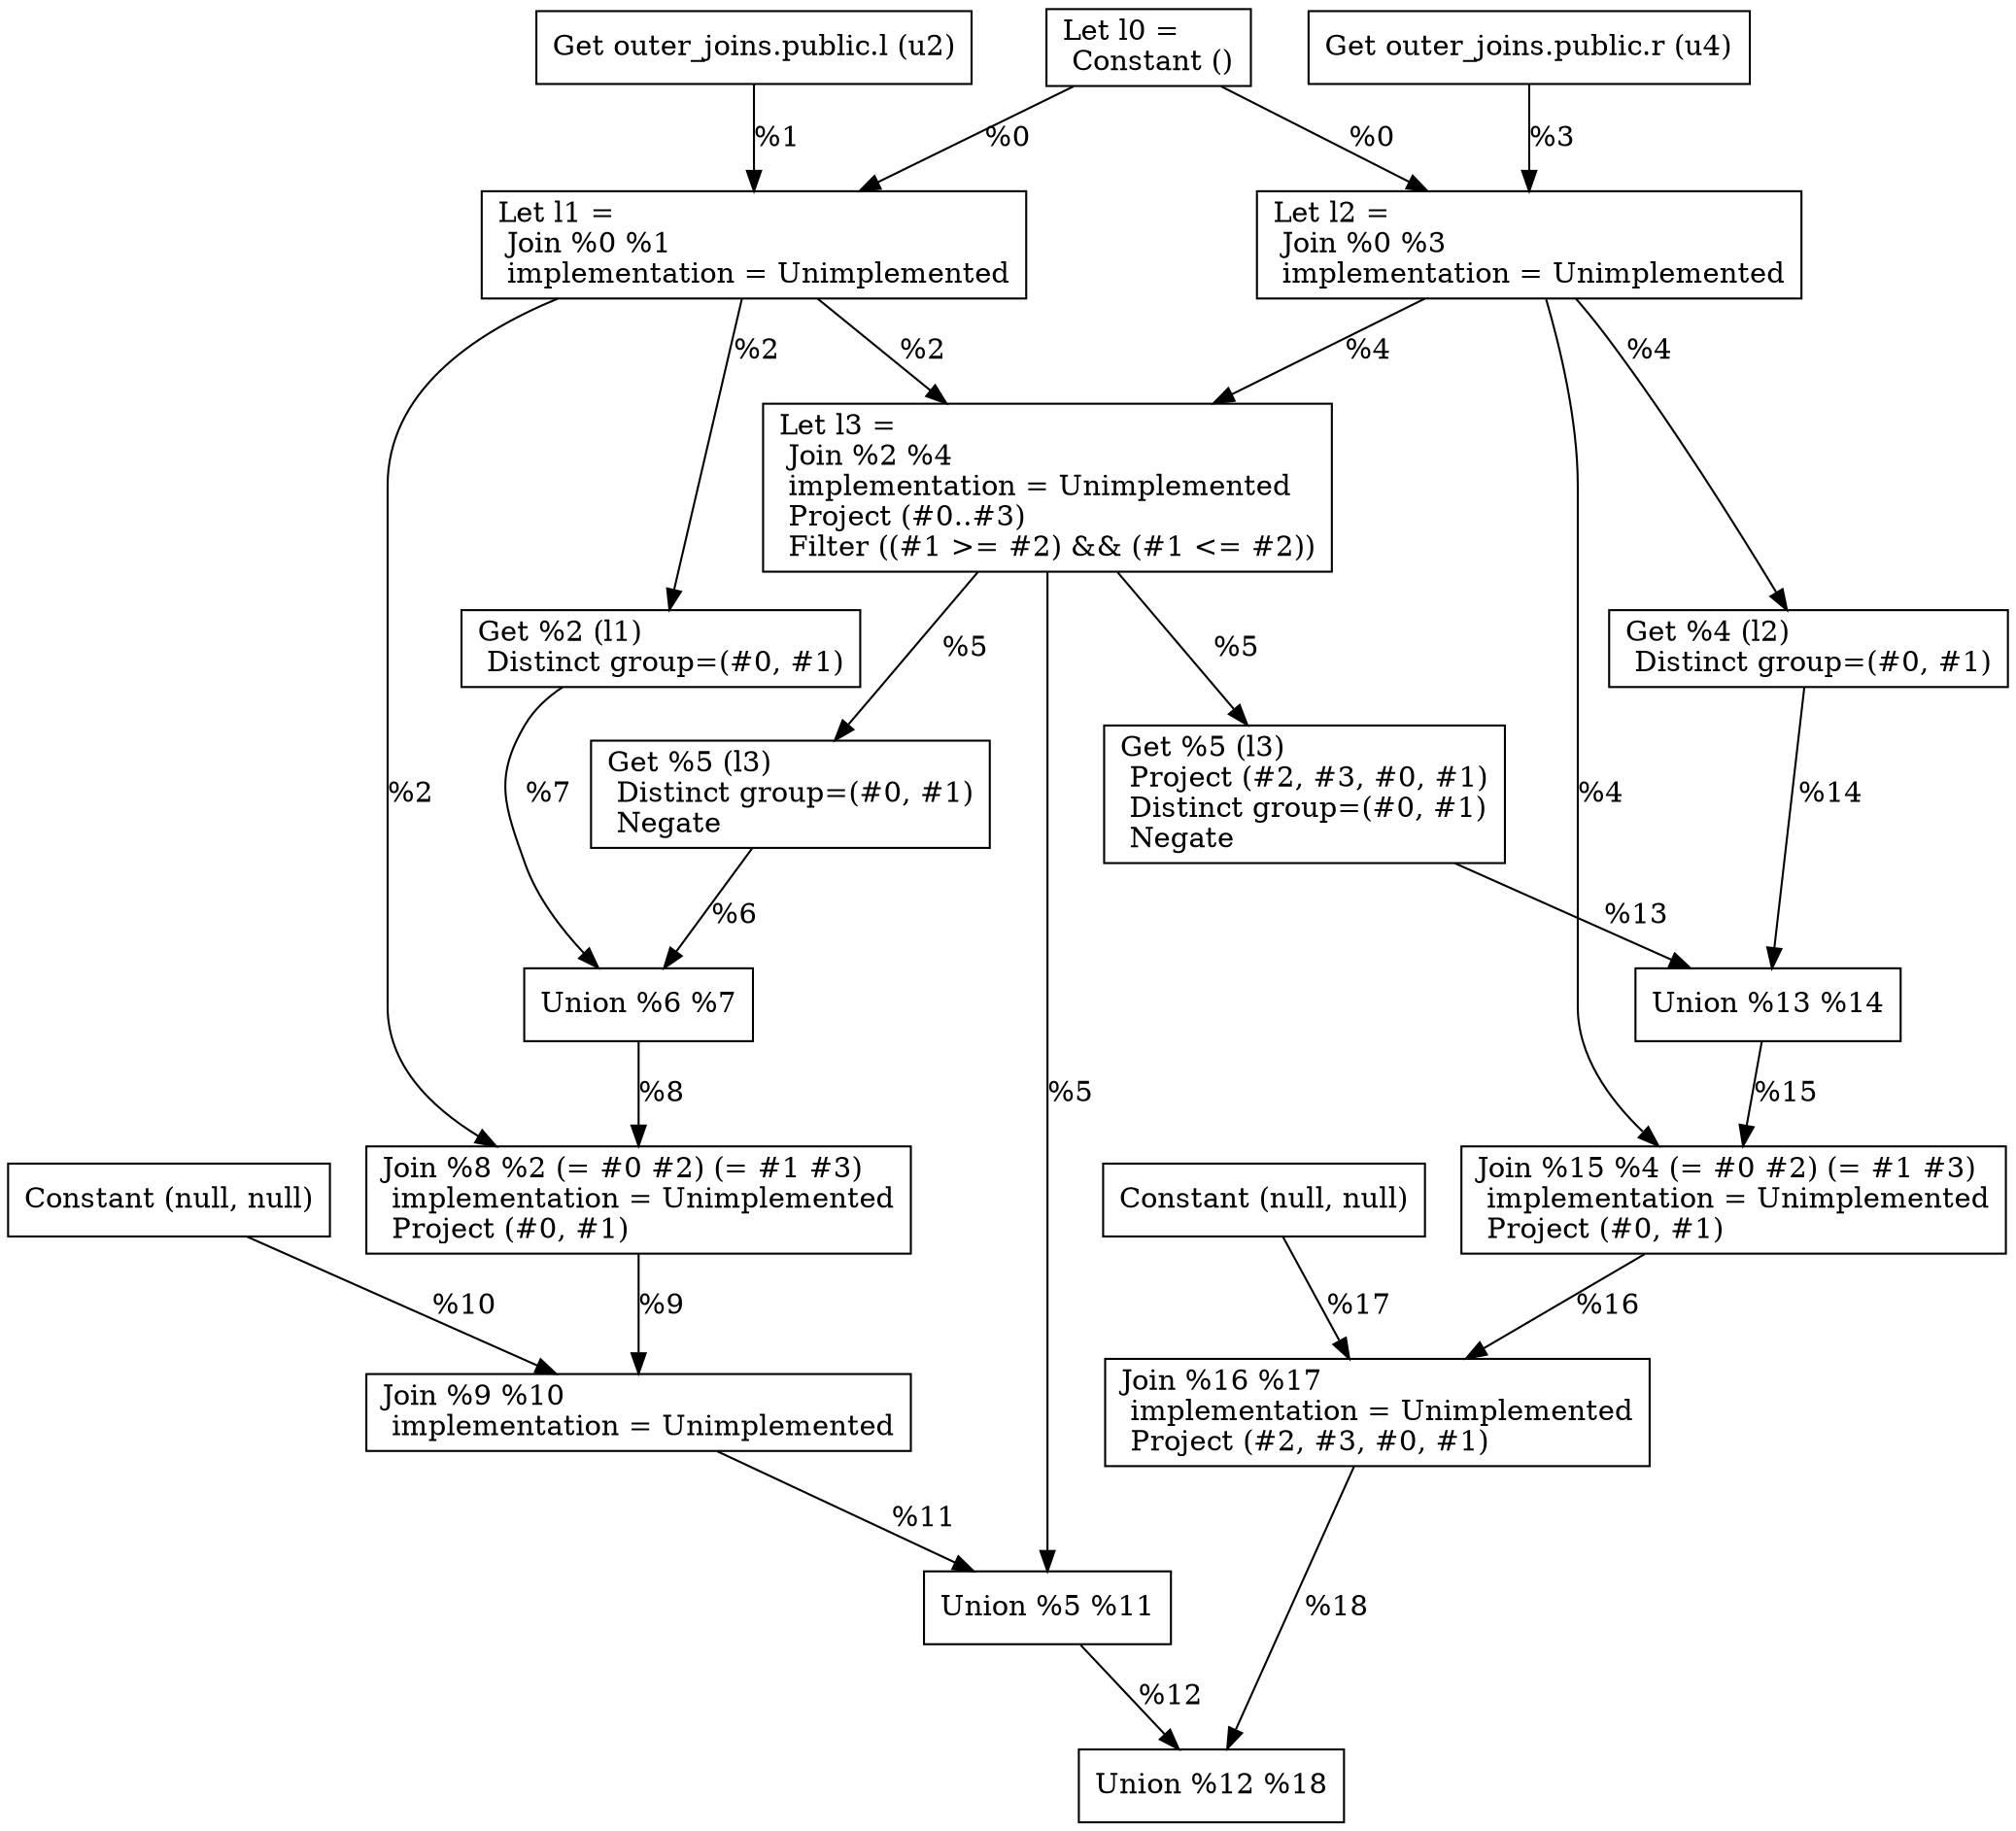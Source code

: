 digraph G {
    node0 [shape = record, label="Let l0 =\l Constant ()\l"]
    node1 [shape = record, label=" Get outer_joins.public.l (u2)\l"]
    node2 [shape = record, label="Let l1 =\l Join %0 %1\l  implementation = Unimplemented\l"]
    node3 [shape = record, label=" Get outer_joins.public.r (u4)\l"]
    node4 [shape = record, label="Let l2 =\l Join %0 %3\l  implementation = Unimplemented\l"]
    node5 [shape = record, label="Let l3 =\l Join %2 %4\l  implementation = Unimplemented\l Project (#0..#3)\l Filter ((#1 \>= #2) && (#1 \<= #2))\l"]
    node6 [shape = record, label=" Get %5 (l3)\l Distinct group=(#0, #1)\l Negate\l"]
    node7 [shape = record, label=" Get %2 (l1)\l Distinct group=(#0, #1)\l"]
    node8 [shape = record, label=" Union %6 %7\l"]
    node9 [shape = record, label=" Join %8 %2 (= #0 #2) (= #1 #3)\l  implementation = Unimplemented\l Project (#0, #1)\l"]
    node10 [shape = record, label=" Constant (null, null)\l"]
    node11 [shape = record, label=" Join %9 %10\l  implementation = Unimplemented\l"]
    node12 [shape = record, label=" Union %5 %11\l"]
    node13 [shape = record, label=" Get %5 (l3)\l Project (#2, #3, #0, #1)\l Distinct group=(#0, #1)\l Negate\l"]
    node14 [shape = record, label=" Get %4 (l2)\l Distinct group=(#0, #1)\l"]
    node15 [shape = record, label=" Union %13 %14\l"]
    node16 [shape = record, label=" Join %15 %4 (= #0 #2) (= #1 #3)\l  implementation = Unimplemented\l Project (#0, #1)\l"]
    node17 [shape = record, label=" Constant (null, null)\l"]
    node18 [shape = record, label=" Join %16 %17\l  implementation = Unimplemented\l Project (#2, #3, #0, #1)\l"]
    node19 [shape = record, label=" Union %12 %18\l"]
    node4 -> node5 [label = "%4\l"]
    node2 -> node5 [label = "%2\l"]
    node3 -> node4 [label = "%3\l"]
    node2 -> node9 [label = "%2\l"]
    node0 -> node4 [label = "%0\l"]
    node5 -> node6 [label = "%5\l"]
    node10 -> node11 [label = "%10\l"]
    node12 -> node19 [label = "%12\l"]
    node0 -> node2 [label = "%0\l"]
    node9 -> node11 [label = "%9\l"]
    node1 -> node2 [label = "%1\l"]
    node11 -> node12 [label = "%11\l"]
    node5 -> node12 [label = "%5\l"]
    node8 -> node9 [label = "%8\l"]
    node17 -> node18 [label = "%17\l"]
    node5 -> node13 [label = "%5\l"]
    node15 -> node16 [label = "%15\l"]
    node4 -> node16 [label = "%4\l"]
    node7 -> node8 [label = "%7\l"]
    node6 -> node8 [label = "%6\l"]
    node13 -> node15 [label = "%13\l"]
    node2 -> node7 [label = "%2\l"]
    node14 -> node15 [label = "%14\l"]
    node18 -> node19 [label = "%18\l"]
    node16 -> node18 [label = "%16\l"]
    node4 -> node14 [label = "%4\l"]
}

